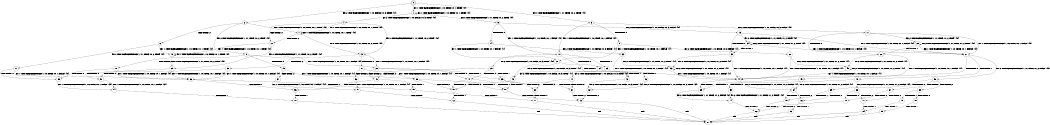digraph BCG {
size = "7, 10.5";
center = TRUE;
node [shape = circle];
0 [peripheries = 2];
0 -> 1 [label = "EX !1 !ATOMIC_EXCH_BRANCH (1, +0, TRUE, +0, 1, TRUE) !{0}"];
0 -> 2 [label = "EX !2 !ATOMIC_EXCH_BRANCH (1, +0, FALSE, +0, 3, TRUE) !{0}"];
0 -> 3 [label = "EX !0 !ATOMIC_EXCH_BRANCH (1, +1, TRUE, +0, 2, TRUE) !{0}"];
1 -> 4 [label = "EX !2 !ATOMIC_EXCH_BRANCH (1, +0, FALSE, +0, 3, TRUE) !{0}"];
1 -> 5 [label = "EX !0 !ATOMIC_EXCH_BRANCH (1, +1, TRUE, +0, 2, TRUE) !{0}"];
1 -> 1 [label = "EX !1 !ATOMIC_EXCH_BRANCH (1, +0, TRUE, +0, 1, TRUE) !{0}"];
2 -> 6 [label = "TERMINATE !2"];
2 -> 7 [label = "EX !1 !ATOMIC_EXCH_BRANCH (1, +0, TRUE, +0, 1, TRUE) !{0}"];
2 -> 8 [label = "EX !0 !ATOMIC_EXCH_BRANCH (1, +1, TRUE, +0, 2, TRUE) !{0}"];
3 -> 9 [label = "TERMINATE !0"];
3 -> 10 [label = "EX !1 !ATOMIC_EXCH_BRANCH (1, +0, TRUE, +0, 1, FALSE) !{0}"];
3 -> 11 [label = "EX !2 !ATOMIC_EXCH_BRANCH (1, +0, FALSE, +0, 3, FALSE) !{0}"];
4 -> 12 [label = "TERMINATE !2"];
4 -> 13 [label = "EX !0 !ATOMIC_EXCH_BRANCH (1, +1, TRUE, +0, 2, TRUE) !{0}"];
4 -> 7 [label = "EX !1 !ATOMIC_EXCH_BRANCH (1, +0, TRUE, +0, 1, TRUE) !{0}"];
5 -> 14 [label = "TERMINATE !0"];
5 -> 15 [label = "EX !2 !ATOMIC_EXCH_BRANCH (1, +0, FALSE, +0, 3, FALSE) !{0}"];
5 -> 10 [label = "EX !1 !ATOMIC_EXCH_BRANCH (1, +0, TRUE, +0, 1, FALSE) !{0}"];
6 -> 16 [label = "EX !1 !ATOMIC_EXCH_BRANCH (1, +0, TRUE, +0, 1, TRUE) !{0}"];
6 -> 17 [label = "EX !0 !ATOMIC_EXCH_BRANCH (1, +1, TRUE, +0, 2, TRUE) !{0}"];
7 -> 12 [label = "TERMINATE !2"];
7 -> 13 [label = "EX !0 !ATOMIC_EXCH_BRANCH (1, +1, TRUE, +0, 2, TRUE) !{0}"];
7 -> 7 [label = "EX !1 !ATOMIC_EXCH_BRANCH (1, +0, TRUE, +0, 1, TRUE) !{0}"];
8 -> 18 [label = "TERMINATE !2"];
8 -> 19 [label = "TERMINATE !0"];
8 -> 20 [label = "EX !1 !ATOMIC_EXCH_BRANCH (1, +0, TRUE, +0, 1, FALSE) !{0}"];
9 -> 21 [label = "EX !1 !ATOMIC_EXCH_BRANCH (1, +0, TRUE, +0, 1, FALSE) !{1}"];
9 -> 22 [label = "EX !2 !ATOMIC_EXCH_BRANCH (1, +0, FALSE, +0, 3, FALSE) !{1}"];
10 -> 23 [label = "TERMINATE !1"];
10 -> 24 [label = "TERMINATE !0"];
10 -> 25 [label = "EX !2 !ATOMIC_EXCH_BRANCH (1, +0, FALSE, +0, 3, TRUE) !{0}"];
11 -> 26 [label = "TERMINATE !0"];
11 -> 27 [label = "EX !1 !ATOMIC_EXCH_BRANCH (1, +0, TRUE, +0, 1, FALSE) !{0}"];
11 -> 28 [label = "EX !2 !ATOMIC_EXCH_BRANCH (1, +1, TRUE, +1, 2, TRUE) !{0}"];
12 -> 29 [label = "EX !0 !ATOMIC_EXCH_BRANCH (1, +1, TRUE, +0, 2, TRUE) !{0}"];
12 -> 16 [label = "EX !1 !ATOMIC_EXCH_BRANCH (1, +0, TRUE, +0, 1, TRUE) !{0}"];
13 -> 30 [label = "TERMINATE !2"];
13 -> 31 [label = "TERMINATE !0"];
13 -> 20 [label = "EX !1 !ATOMIC_EXCH_BRANCH (1, +0, TRUE, +0, 1, FALSE) !{0}"];
14 -> 32 [label = "EX !2 !ATOMIC_EXCH_BRANCH (1, +0, FALSE, +0, 3, FALSE) !{1}"];
14 -> 21 [label = "EX !1 !ATOMIC_EXCH_BRANCH (1, +0, TRUE, +0, 1, FALSE) !{1}"];
15 -> 33 [label = "TERMINATE !0"];
15 -> 34 [label = "EX !2 !ATOMIC_EXCH_BRANCH (1, +1, TRUE, +1, 2, TRUE) !{0}"];
15 -> 27 [label = "EX !1 !ATOMIC_EXCH_BRANCH (1, +0, TRUE, +0, 1, FALSE) !{0}"];
16 -> 29 [label = "EX !0 !ATOMIC_EXCH_BRANCH (1, +1, TRUE, +0, 2, TRUE) !{0}"];
16 -> 16 [label = "EX !1 !ATOMIC_EXCH_BRANCH (1, +0, TRUE, +0, 1, TRUE) !{0}"];
17 -> 35 [label = "TERMINATE !0"];
17 -> 36 [label = "EX !1 !ATOMIC_EXCH_BRANCH (1, +0, TRUE, +0, 1, FALSE) !{0}"];
18 -> 35 [label = "TERMINATE !0"];
18 -> 36 [label = "EX !1 !ATOMIC_EXCH_BRANCH (1, +0, TRUE, +0, 1, FALSE) !{0}"];
19 -> 37 [label = "TERMINATE !2"];
19 -> 38 [label = "EX !1 !ATOMIC_EXCH_BRANCH (1, +0, TRUE, +0, 1, FALSE) !{1}"];
20 -> 39 [label = "TERMINATE !1"];
20 -> 40 [label = "TERMINATE !2"];
20 -> 41 [label = "TERMINATE !0"];
21 -> 42 [label = "TERMINATE !1"];
21 -> 43 [label = "EX !2 !ATOMIC_EXCH_BRANCH (1, +0, FALSE, +0, 3, TRUE) !{1}"];
22 -> 44 [label = "EX !1 !ATOMIC_EXCH_BRANCH (1, +0, TRUE, +0, 1, FALSE) !{1}"];
22 -> 45 [label = "EX !2 !ATOMIC_EXCH_BRANCH (1, +1, TRUE, +1, 2, TRUE) !{1}"];
23 -> 46 [label = "TERMINATE !0"];
23 -> 47 [label = "EX !2 !ATOMIC_EXCH_BRANCH (1, +0, FALSE, +0, 3, TRUE) !{0}"];
24 -> 42 [label = "TERMINATE !1"];
24 -> 43 [label = "EX !2 !ATOMIC_EXCH_BRANCH (1, +0, FALSE, +0, 3, TRUE) !{1}"];
25 -> 39 [label = "TERMINATE !1"];
25 -> 40 [label = "TERMINATE !2"];
25 -> 41 [label = "TERMINATE !0"];
26 -> 44 [label = "EX !1 !ATOMIC_EXCH_BRANCH (1, +0, TRUE, +0, 1, FALSE) !{1}"];
26 -> 45 [label = "EX !2 !ATOMIC_EXCH_BRANCH (1, +1, TRUE, +1, 2, TRUE) !{1}"];
27 -> 48 [label = "TERMINATE !1"];
27 -> 49 [label = "TERMINATE !0"];
27 -> 50 [label = "EX !2 !ATOMIC_EXCH_BRANCH (1, +1, TRUE, +1, 2, FALSE) !{0}"];
28 -> 26 [label = "TERMINATE !0"];
28 -> 27 [label = "EX !1 !ATOMIC_EXCH_BRANCH (1, +0, TRUE, +0, 1, FALSE) !{0}"];
28 -> 28 [label = "EX !2 !ATOMIC_EXCH_BRANCH (1, +1, TRUE, +1, 2, TRUE) !{0}"];
29 -> 51 [label = "TERMINATE !0"];
29 -> 36 [label = "EX !1 !ATOMIC_EXCH_BRANCH (1, +0, TRUE, +0, 1, FALSE) !{0}"];
30 -> 51 [label = "TERMINATE !0"];
30 -> 36 [label = "EX !1 !ATOMIC_EXCH_BRANCH (1, +0, TRUE, +0, 1, FALSE) !{0}"];
31 -> 52 [label = "TERMINATE !2"];
31 -> 38 [label = "EX !1 !ATOMIC_EXCH_BRANCH (1, +0, TRUE, +0, 1, FALSE) !{1}"];
32 -> 53 [label = "EX !2 !ATOMIC_EXCH_BRANCH (1, +1, TRUE, +1, 2, TRUE) !{1}"];
32 -> 44 [label = "EX !1 !ATOMIC_EXCH_BRANCH (1, +0, TRUE, +0, 1, FALSE) !{1}"];
33 -> 53 [label = "EX !2 !ATOMIC_EXCH_BRANCH (1, +1, TRUE, +1, 2, TRUE) !{1}"];
33 -> 44 [label = "EX !1 !ATOMIC_EXCH_BRANCH (1, +0, TRUE, +0, 1, FALSE) !{1}"];
34 -> 33 [label = "TERMINATE !0"];
34 -> 34 [label = "EX !2 !ATOMIC_EXCH_BRANCH (1, +1, TRUE, +1, 2, TRUE) !{0}"];
34 -> 27 [label = "EX !1 !ATOMIC_EXCH_BRANCH (1, +0, TRUE, +0, 1, FALSE) !{0}"];
35 -> 54 [label = "EX !1 !ATOMIC_EXCH_BRANCH (1, +0, TRUE, +0, 1, FALSE) !{2}"];
36 -> 55 [label = "TERMINATE !1"];
36 -> 56 [label = "TERMINATE !0"];
37 -> 57 [label = "EX !1 !ATOMIC_EXCH_BRANCH (1, +0, TRUE, +0, 1, FALSE) !{1}"];
38 -> 58 [label = "TERMINATE !1"];
38 -> 59 [label = "TERMINATE !2"];
39 -> 60 [label = "TERMINATE !2"];
39 -> 61 [label = "TERMINATE !0"];
40 -> 55 [label = "TERMINATE !1"];
40 -> 56 [label = "TERMINATE !0"];
41 -> 58 [label = "TERMINATE !1"];
41 -> 59 [label = "TERMINATE !2"];
42 -> 62 [label = "EX !2 !ATOMIC_EXCH_BRANCH (1, +0, FALSE, +0, 3, TRUE) !{2}"];
43 -> 58 [label = "TERMINATE !1"];
43 -> 59 [label = "TERMINATE !2"];
44 -> 63 [label = "TERMINATE !1"];
44 -> 64 [label = "EX !2 !ATOMIC_EXCH_BRANCH (1, +1, TRUE, +1, 2, FALSE) !{1}"];
45 -> 44 [label = "EX !1 !ATOMIC_EXCH_BRANCH (1, +0, TRUE, +0, 1, FALSE) !{1}"];
45 -> 45 [label = "EX !2 !ATOMIC_EXCH_BRANCH (1, +1, TRUE, +1, 2, TRUE) !{1}"];
46 -> 62 [label = "EX !2 !ATOMIC_EXCH_BRANCH (1, +0, FALSE, +0, 3, TRUE) !{2}"];
47 -> 60 [label = "TERMINATE !2"];
47 -> 61 [label = "TERMINATE !0"];
48 -> 65 [label = "TERMINATE !0"];
48 -> 66 [label = "EX !2 !ATOMIC_EXCH_BRANCH (1, +1, TRUE, +1, 2, FALSE) !{0}"];
49 -> 63 [label = "TERMINATE !1"];
49 -> 64 [label = "EX !2 !ATOMIC_EXCH_BRANCH (1, +1, TRUE, +1, 2, FALSE) !{1}"];
50 -> 67 [label = "TERMINATE !1"];
50 -> 68 [label = "TERMINATE !2"];
50 -> 69 [label = "TERMINATE !0"];
51 -> 54 [label = "EX !1 !ATOMIC_EXCH_BRANCH (1, +0, TRUE, +0, 1, FALSE) !{2}"];
52 -> 57 [label = "EX !1 !ATOMIC_EXCH_BRANCH (1, +0, TRUE, +0, 1, FALSE) !{1}"];
53 -> 53 [label = "EX !2 !ATOMIC_EXCH_BRANCH (1, +1, TRUE, +1, 2, TRUE) !{1}"];
53 -> 44 [label = "EX !1 !ATOMIC_EXCH_BRANCH (1, +0, TRUE, +0, 1, FALSE) !{1}"];
54 -> 70 [label = "TERMINATE !1"];
55 -> 71 [label = "TERMINATE !0"];
56 -> 70 [label = "TERMINATE !1"];
57 -> 72 [label = "TERMINATE !1"];
58 -> 73 [label = "TERMINATE !2"];
59 -> 72 [label = "TERMINATE !1"];
60 -> 71 [label = "TERMINATE !0"];
61 -> 73 [label = "TERMINATE !2"];
62 -> 73 [label = "TERMINATE !2"];
63 -> 74 [label = "EX !2 !ATOMIC_EXCH_BRANCH (1, +1, TRUE, +1, 2, FALSE) !{2}"];
64 -> 75 [label = "TERMINATE !1"];
64 -> 76 [label = "TERMINATE !2"];
65 -> 74 [label = "EX !2 !ATOMIC_EXCH_BRANCH (1, +1, TRUE, +1, 2, FALSE) !{2}"];
66 -> 77 [label = "TERMINATE !2"];
66 -> 78 [label = "TERMINATE !0"];
67 -> 77 [label = "TERMINATE !2"];
67 -> 78 [label = "TERMINATE !0"];
68 -> 79 [label = "TERMINATE !1"];
68 -> 80 [label = "TERMINATE !0"];
69 -> 75 [label = "TERMINATE !1"];
69 -> 76 [label = "TERMINATE !2"];
70 -> 81 [label = "exit"];
71 -> 81 [label = "exit"];
72 -> 81 [label = "exit"];
73 -> 81 [label = "exit"];
74 -> 82 [label = "TERMINATE !2"];
75 -> 82 [label = "TERMINATE !2"];
76 -> 83 [label = "TERMINATE !1"];
77 -> 84 [label = "TERMINATE !0"];
78 -> 82 [label = "TERMINATE !2"];
79 -> 84 [label = "TERMINATE !0"];
80 -> 85 [label = "TERMINATE !1"];
82 -> 81 [label = "exit"];
83 -> 81 [label = "exit"];
84 -> 81 [label = "exit"];
85 -> 81 [label = "exit"];
}
